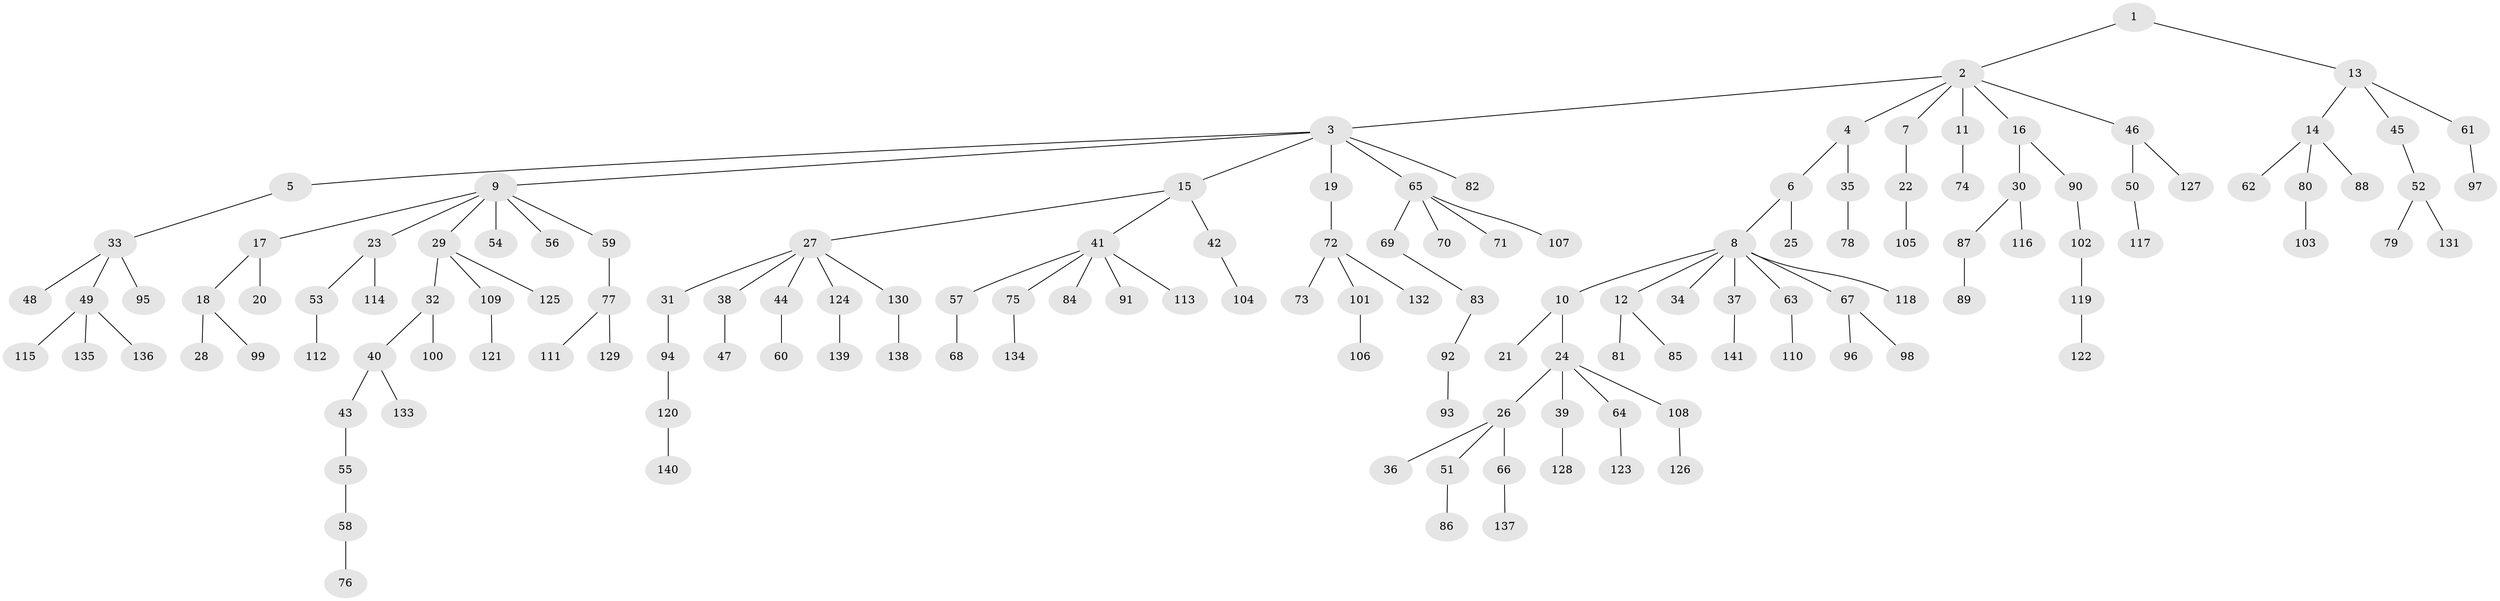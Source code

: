 // coarse degree distribution, {6: 0.0547945205479452, 5: 0.0273972602739726, 2: 0.3150684931506849, 7: 0.0136986301369863, 1: 0.5068493150684932, 4: 0.0273972602739726, 3: 0.0547945205479452}
// Generated by graph-tools (version 1.1) at 2025/51/03/04/25 22:51:26]
// undirected, 141 vertices, 140 edges
graph export_dot {
  node [color=gray90,style=filled];
  1;
  2;
  3;
  4;
  5;
  6;
  7;
  8;
  9;
  10;
  11;
  12;
  13;
  14;
  15;
  16;
  17;
  18;
  19;
  20;
  21;
  22;
  23;
  24;
  25;
  26;
  27;
  28;
  29;
  30;
  31;
  32;
  33;
  34;
  35;
  36;
  37;
  38;
  39;
  40;
  41;
  42;
  43;
  44;
  45;
  46;
  47;
  48;
  49;
  50;
  51;
  52;
  53;
  54;
  55;
  56;
  57;
  58;
  59;
  60;
  61;
  62;
  63;
  64;
  65;
  66;
  67;
  68;
  69;
  70;
  71;
  72;
  73;
  74;
  75;
  76;
  77;
  78;
  79;
  80;
  81;
  82;
  83;
  84;
  85;
  86;
  87;
  88;
  89;
  90;
  91;
  92;
  93;
  94;
  95;
  96;
  97;
  98;
  99;
  100;
  101;
  102;
  103;
  104;
  105;
  106;
  107;
  108;
  109;
  110;
  111;
  112;
  113;
  114;
  115;
  116;
  117;
  118;
  119;
  120;
  121;
  122;
  123;
  124;
  125;
  126;
  127;
  128;
  129;
  130;
  131;
  132;
  133;
  134;
  135;
  136;
  137;
  138;
  139;
  140;
  141;
  1 -- 2;
  1 -- 13;
  2 -- 3;
  2 -- 4;
  2 -- 7;
  2 -- 11;
  2 -- 16;
  2 -- 46;
  3 -- 5;
  3 -- 9;
  3 -- 15;
  3 -- 19;
  3 -- 65;
  3 -- 82;
  4 -- 6;
  4 -- 35;
  5 -- 33;
  6 -- 8;
  6 -- 25;
  7 -- 22;
  8 -- 10;
  8 -- 12;
  8 -- 34;
  8 -- 37;
  8 -- 63;
  8 -- 67;
  8 -- 118;
  9 -- 17;
  9 -- 23;
  9 -- 29;
  9 -- 54;
  9 -- 56;
  9 -- 59;
  10 -- 21;
  10 -- 24;
  11 -- 74;
  12 -- 81;
  12 -- 85;
  13 -- 14;
  13 -- 45;
  13 -- 61;
  14 -- 62;
  14 -- 80;
  14 -- 88;
  15 -- 27;
  15 -- 41;
  15 -- 42;
  16 -- 30;
  16 -- 90;
  17 -- 18;
  17 -- 20;
  18 -- 28;
  18 -- 99;
  19 -- 72;
  22 -- 105;
  23 -- 53;
  23 -- 114;
  24 -- 26;
  24 -- 39;
  24 -- 64;
  24 -- 108;
  26 -- 36;
  26 -- 51;
  26 -- 66;
  27 -- 31;
  27 -- 38;
  27 -- 44;
  27 -- 124;
  27 -- 130;
  29 -- 32;
  29 -- 109;
  29 -- 125;
  30 -- 87;
  30 -- 116;
  31 -- 94;
  32 -- 40;
  32 -- 100;
  33 -- 48;
  33 -- 49;
  33 -- 95;
  35 -- 78;
  37 -- 141;
  38 -- 47;
  39 -- 128;
  40 -- 43;
  40 -- 133;
  41 -- 57;
  41 -- 75;
  41 -- 84;
  41 -- 91;
  41 -- 113;
  42 -- 104;
  43 -- 55;
  44 -- 60;
  45 -- 52;
  46 -- 50;
  46 -- 127;
  49 -- 115;
  49 -- 135;
  49 -- 136;
  50 -- 117;
  51 -- 86;
  52 -- 79;
  52 -- 131;
  53 -- 112;
  55 -- 58;
  57 -- 68;
  58 -- 76;
  59 -- 77;
  61 -- 97;
  63 -- 110;
  64 -- 123;
  65 -- 69;
  65 -- 70;
  65 -- 71;
  65 -- 107;
  66 -- 137;
  67 -- 96;
  67 -- 98;
  69 -- 83;
  72 -- 73;
  72 -- 101;
  72 -- 132;
  75 -- 134;
  77 -- 111;
  77 -- 129;
  80 -- 103;
  83 -- 92;
  87 -- 89;
  90 -- 102;
  92 -- 93;
  94 -- 120;
  101 -- 106;
  102 -- 119;
  108 -- 126;
  109 -- 121;
  119 -- 122;
  120 -- 140;
  124 -- 139;
  130 -- 138;
}
